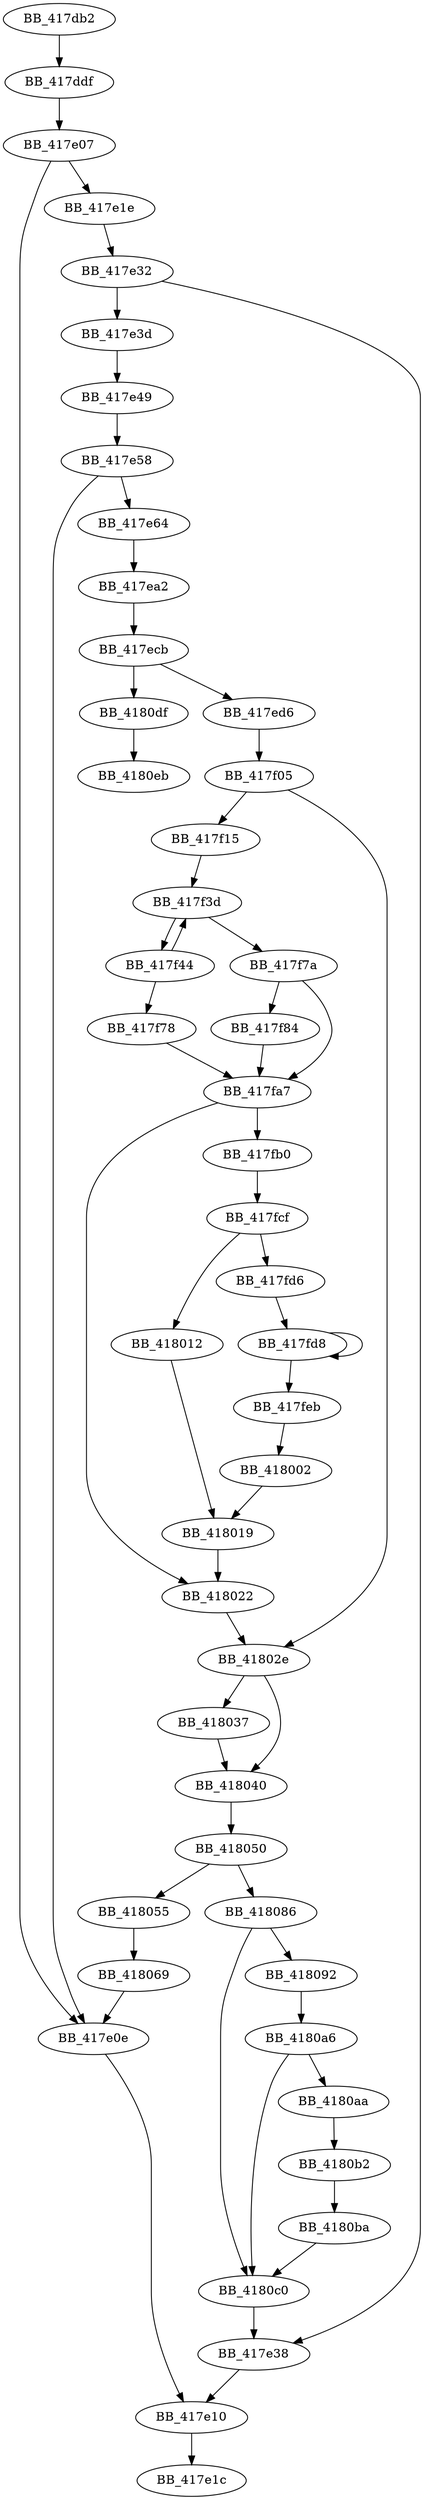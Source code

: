DiGraph __setlocale_set_cat{
BB_417db2->BB_417ddf
BB_417ddf->BB_417e07
BB_417e07->BB_417e0e
BB_417e07->BB_417e1e
BB_417e0e->BB_417e10
BB_417e10->BB_417e1c
BB_417e1e->BB_417e32
BB_417e32->BB_417e38
BB_417e32->BB_417e3d
BB_417e38->BB_417e10
BB_417e3d->BB_417e49
BB_417e49->BB_417e58
BB_417e58->BB_417e0e
BB_417e58->BB_417e64
BB_417e64->BB_417ea2
BB_417ea2->BB_417ecb
BB_417ecb->BB_417ed6
BB_417ecb->BB_4180df
BB_417ed6->BB_417f05
BB_417f05->BB_417f15
BB_417f05->BB_41802e
BB_417f15->BB_417f3d
BB_417f3d->BB_417f44
BB_417f3d->BB_417f7a
BB_417f44->BB_417f3d
BB_417f44->BB_417f78
BB_417f78->BB_417fa7
BB_417f7a->BB_417f84
BB_417f7a->BB_417fa7
BB_417f84->BB_417fa7
BB_417fa7->BB_417fb0
BB_417fa7->BB_418022
BB_417fb0->BB_417fcf
BB_417fcf->BB_417fd6
BB_417fcf->BB_418012
BB_417fd6->BB_417fd8
BB_417fd8->BB_417fd8
BB_417fd8->BB_417feb
BB_417feb->BB_418002
BB_418002->BB_418019
BB_418012->BB_418019
BB_418019->BB_418022
BB_418022->BB_41802e
BB_41802e->BB_418037
BB_41802e->BB_418040
BB_418037->BB_418040
BB_418040->BB_418050
BB_418050->BB_418055
BB_418050->BB_418086
BB_418055->BB_418069
BB_418069->BB_417e0e
BB_418086->BB_418092
BB_418086->BB_4180c0
BB_418092->BB_4180a6
BB_4180a6->BB_4180aa
BB_4180a6->BB_4180c0
BB_4180aa->BB_4180b2
BB_4180b2->BB_4180ba
BB_4180ba->BB_4180c0
BB_4180c0->BB_417e38
BB_4180df->BB_4180eb
}
